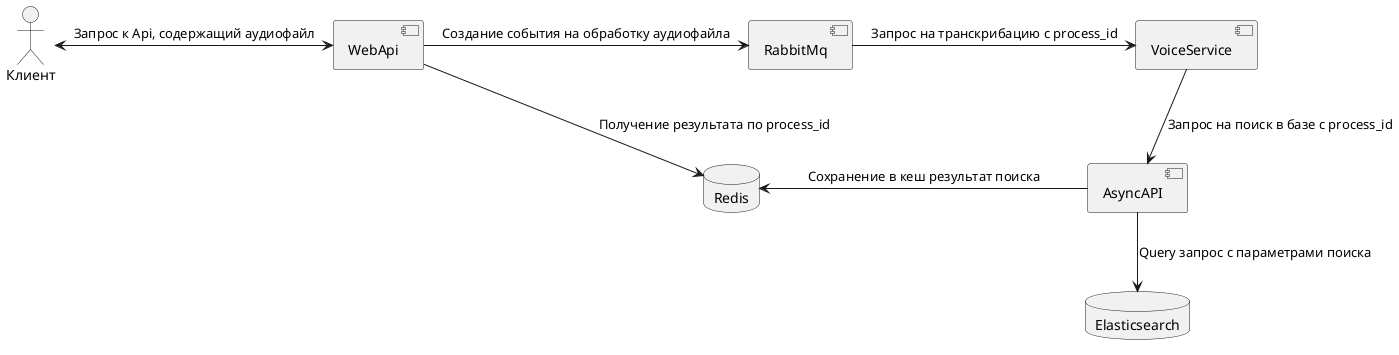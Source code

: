 @startuml
skinparam componentStyle uml2
actor Клиент as Client
component AsyncAPI
component WebApi
component RabbitMq
component VoiceService
database Elasticsearch
database Redis

Client <-right-> WebApi: Запрос к Api, содержащий аудиофайл
WebApi -right-> RabbitMq: Создание события на обработку аудиофайла
RabbitMq -right-> VoiceService: Запрос на транскрибацию c process_id
VoiceService -down-> AsyncAPI: Запрос на поиск в базе с process_id
AsyncAPI -down-> Elasticsearch: Query запрос с параметрами поиска
AsyncAPI -left-> Redis: Сохранение в кеш результат поиска
WebApi --> Redis: Получение результата по process_id
@enduml